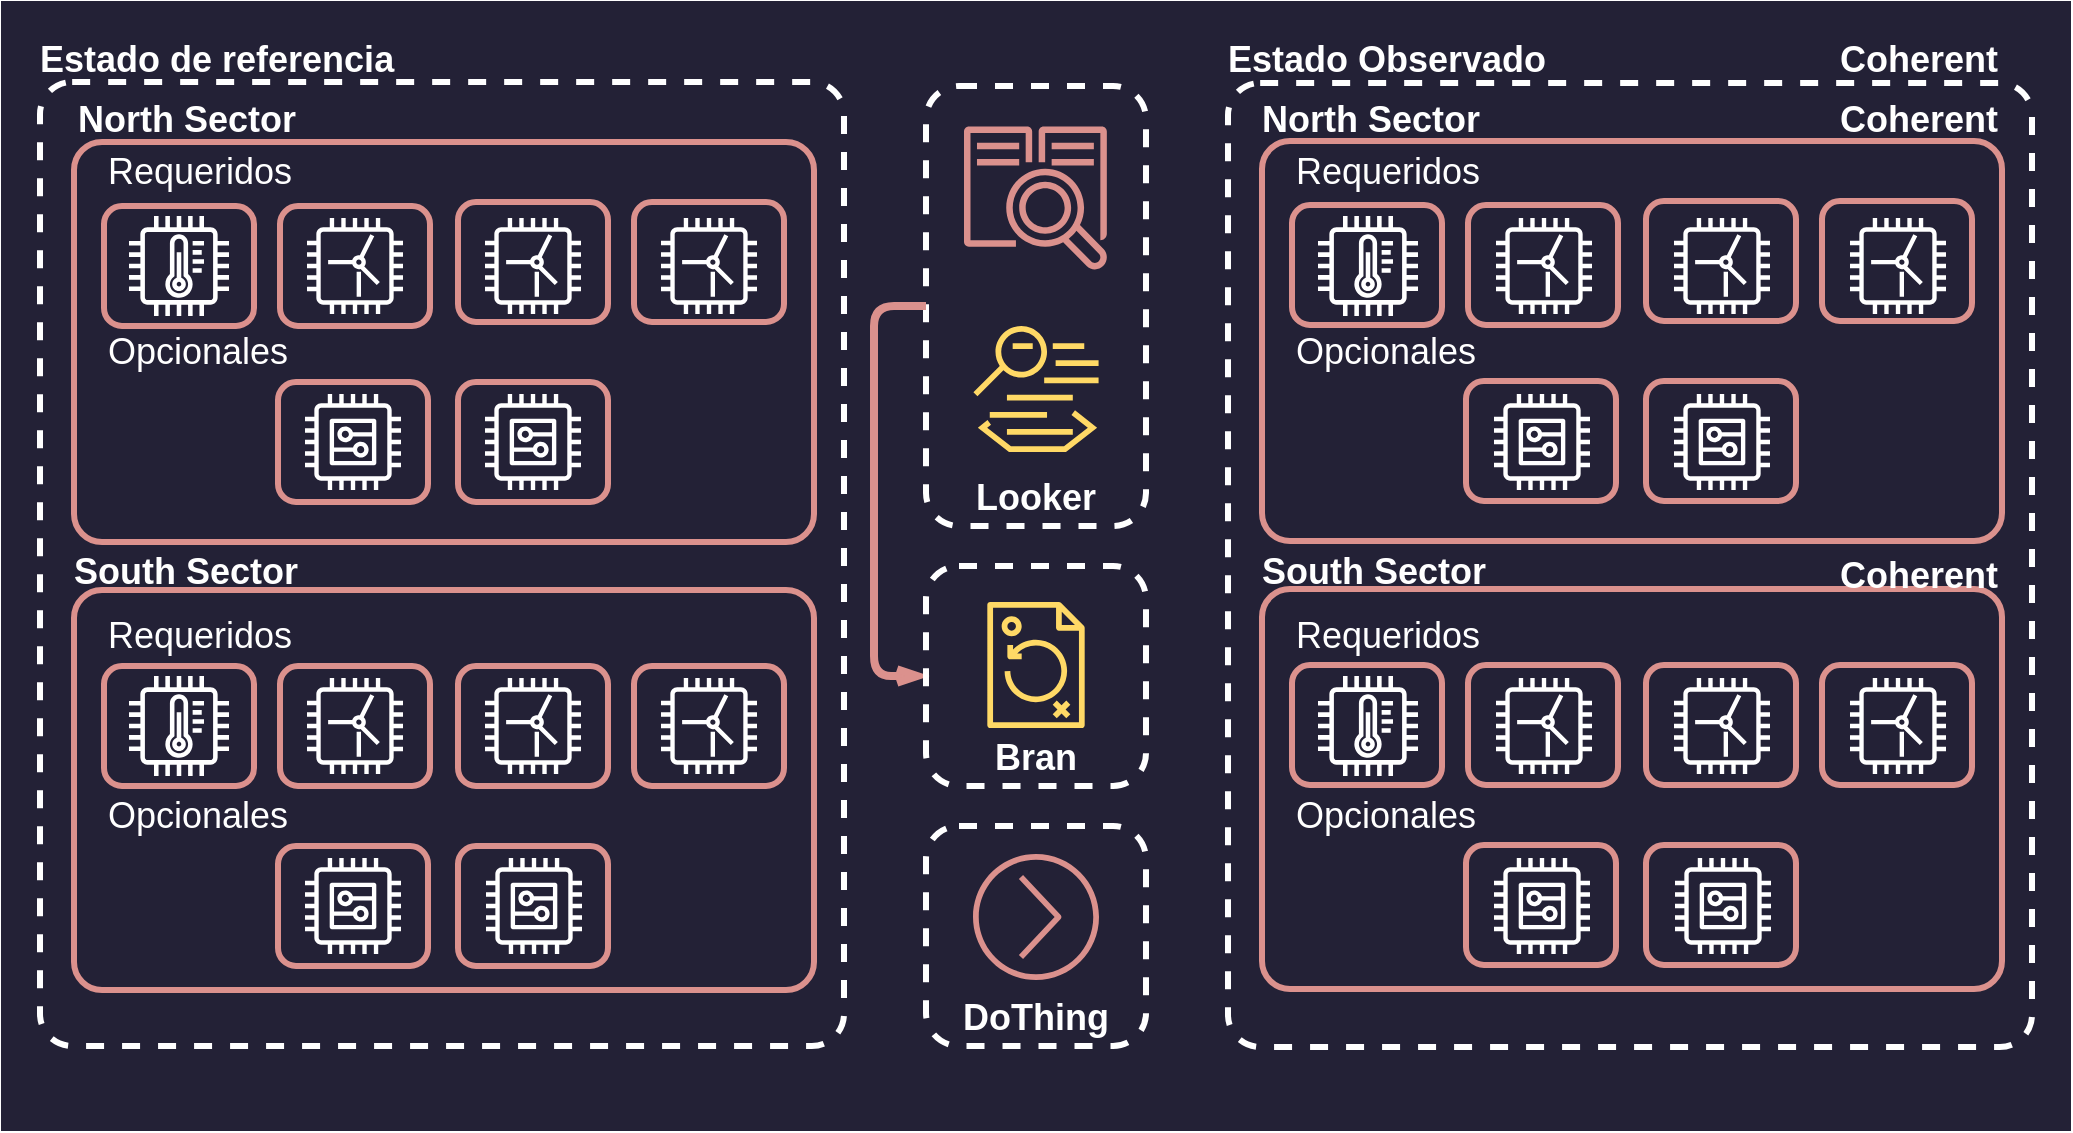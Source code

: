 <mxfile version="22.1.21" type="device">
  <diagram name="Page-1" id="UgkzKDdlbD2YLOSZ790F">
    <mxGraphModel dx="534" dy="907" grid="0" gridSize="10" guides="1" tooltips="1" connect="1" arrows="1" fold="1" page="1" pageScale="1" pageWidth="850" pageHeight="1100" math="0" shadow="0">
      <root>
        <mxCell id="0" />
        <mxCell id="1" parent="0" />
        <mxCell id="WaaS-qGKVErQEOPKYESH-2" value="" style="group;fillColor=#232136;strokeColor=#232136;strokeWidth=25;container=0;movable=0;resizable=0;rotatable=0;deletable=0;editable=0;locked=1;connectable=0;" parent="1" vertex="1" connectable="0">
          <mxGeometry x="950" y="440" width="1010" height="540" as="geometry" />
        </mxCell>
        <mxCell id="3aSCwRJMT3F2lno_R7aL-35" value="Looker" style="rounded=1;whiteSpace=wrap;html=1;dashed=1;labelBackgroundColor=none;strokeColor=#FFFFFF;strokeWidth=3;align=center;verticalAlign=bottom;fontFamily=Helvetica;fontSize=18;fontColor=#FFFFFF;fillColor=none;fontStyle=1" parent="1" vertex="1">
          <mxGeometry x="1400" y="470" width="110" height="220" as="geometry" />
        </mxCell>
        <mxCell id="9AoiroFoVsxQzHGqrJnJ-85" value="" style="sketch=0;outlineConnect=0;fontColor=#FFFFFF;gradientColor=none;fillColor=#DB918D;strokeColor=none;dashed=0;verticalLabelPosition=bottom;verticalAlign=top;align=center;html=1;fontSize=18;fontStyle=0;aspect=fixed;shape=mxgraph.aws4.application_discovery_service_aws_agentless_collector;rotation=0;container=0;flipV=0;" parent="1" vertex="1">
          <mxGeometry x="1419" y="490" width="72" height="72" as="geometry" />
        </mxCell>
        <mxCell id="YxtItjk1Xo-O02cS2BDz-27" style="edgeStyle=orthogonalEdgeStyle;shape=connector;curved=0;rounded=1;orthogonalLoop=1;jettySize=auto;html=1;entryX=0;entryY=0.5;entryDx=0;entryDy=0;labelBackgroundColor=default;strokeColor=#DB918D;strokeWidth=4;align=center;verticalAlign=middle;fontFamily=Helvetica;fontSize=11;fontColor=default;endArrow=openThin;endFill=0;exitX=0;exitY=0.5;exitDx=0;exitDy=0;" parent="1" source="3aSCwRJMT3F2lno_R7aL-35" target="3aSCwRJMT3F2lno_R7aL-36" edge="1">
          <mxGeometry relative="1" as="geometry">
            <Array as="points">
              <mxPoint x="1374" y="580" />
              <mxPoint x="1374" y="765" />
            </Array>
          </mxGeometry>
        </mxCell>
        <mxCell id="3aSCwRJMT3F2lno_R7aL-10" value="" style="sketch=0;outlineConnect=0;fontColor=#232F3E;gradientColor=none;fillColor=#FFD966;strokeColor=none;dashed=0;verticalLabelPosition=bottom;verticalAlign=top;align=center;html=1;fontSize=18;fontStyle=0;aspect=fixed;shape=mxgraph.aws4.mainframe_modernization_analyzer;rotation=0;container=0;flipV=0;" parent="1" vertex="1">
          <mxGeometry x="1423.5" y="590" width="63" height="63" as="geometry" />
        </mxCell>
        <mxCell id="3aSCwRJMT3F2lno_R7aL-37" value="DoThing" style="rounded=1;whiteSpace=wrap;html=1;dashed=1;labelBackgroundColor=none;strokeColor=#FFFFFF;strokeWidth=3;align=center;verticalAlign=bottom;fontFamily=Helvetica;fontSize=18;fontColor=#FFFFFF;fillColor=none;fontStyle=1" parent="1" vertex="1">
          <mxGeometry x="1400" y="840" width="110" height="110" as="geometry" />
        </mxCell>
        <mxCell id="9AoiroFoVsxQzHGqrJnJ-2" value="" style="rounded=1;whiteSpace=wrap;html=1;labelBackgroundColor=none;strokeColor=#FFFFFF;strokeWidth=3;align=left;verticalAlign=top;fontFamily=Helvetica;fontSize=18;fontColor=#FFFFFF;fillColor=none;arcSize=4;dashed=1;container=0;" parent="1" vertex="1">
          <mxGeometry x="1551" y="468.5" width="402" height="482" as="geometry" />
        </mxCell>
        <mxCell id="9AoiroFoVsxQzHGqrJnJ-78" value="&lt;div style=&quot;text-align: center; font-size: 18px;&quot;&gt;&lt;span style=&quot;background-color: initial; font-size: 18px;&quot;&gt;&lt;b style=&quot;font-size: 18px;&quot;&gt;Estado Observado&lt;/b&gt;&lt;/span&gt;&lt;/div&gt;&lt;div style=&quot;text-align: center; font-size: 18px;&quot;&gt;&lt;span style=&quot;background-color: initial; font-size: 18px;&quot;&gt;&lt;b style=&quot;font-size: 18px;&quot;&gt;&lt;br style=&quot;font-size: 18px;&quot;&gt;&lt;/b&gt;&lt;/span&gt;&lt;/div&gt;" style="text;whiteSpace=wrap;html=1;fontSize=18;fontFamily=Helvetica;fontColor=#FFFFFF;container=0;" parent="1" vertex="1">
          <mxGeometry x="1549" y="439.5" width="404" height="40" as="geometry" />
        </mxCell>
        <mxCell id="9AoiroFoVsxQzHGqrJnJ-125" value="Opcionales" style="text;html=1;strokeColor=none;fillColor=none;align=left;verticalAlign=middle;whiteSpace=wrap;rounded=0;fontSize=18;fontFamily=Helvetica;fontColor=#FFFFFF;container=0;" parent="1" vertex="1">
          <mxGeometry x="1583" y="819.5" width="75" height="30" as="geometry" />
        </mxCell>
        <mxCell id="9AoiroFoVsxQzHGqrJnJ-126" value="Requeridos" style="text;html=1;strokeColor=none;fillColor=none;align=left;verticalAlign=middle;whiteSpace=wrap;rounded=0;fontSize=18;fontFamily=Helvetica;fontColor=#FFFFFF;container=0;" parent="1" vertex="1">
          <mxGeometry x="1583" y="729.5" width="75" height="30" as="geometry" />
        </mxCell>
        <mxCell id="9AoiroFoVsxQzHGqrJnJ-127" value="" style="rounded=1;whiteSpace=wrap;html=1;labelBackgroundColor=none;strokeColor=#DB918D;strokeWidth=3;align=left;verticalAlign=top;fontFamily=Helvetica;fontSize=18;fontColor=#FFFFFF;fillColor=none;arcSize=7;container=0;" parent="1" vertex="1">
          <mxGeometry x="1568" y="721.5" width="370" height="200" as="geometry" />
        </mxCell>
        <mxCell id="9AoiroFoVsxQzHGqrJnJ-128" value="&lt;b style=&quot;border-color: var(--border-color); color: rgb(255, 255, 255); font-family: Helvetica; font-size: 18px; font-style: normal; font-variant-ligatures: normal; font-variant-caps: normal; letter-spacing: normal; orphans: 2; text-align: center; text-indent: 0px; text-transform: none; widows: 2; word-spacing: 0px; -webkit-text-stroke-width: 0px; text-decoration-thickness: initial; text-decoration-style: initial; text-decoration-color: initial;&quot;&gt;South Sector&lt;/b&gt;" style="text;whiteSpace=wrap;html=1;fontSize=18;fontFamily=Helvetica;fontColor=#FFFFFF;container=0;" parent="1" vertex="1">
          <mxGeometry x="1566" y="695.5" width="356" height="40" as="geometry" />
        </mxCell>
        <mxCell id="9AoiroFoVsxQzHGqrJnJ-129" value="" style="rounded=1;whiteSpace=wrap;html=1;labelBackgroundColor=none;strokeColor=#DB918D;strokeWidth=3;align=left;verticalAlign=top;fontFamily=Helvetica;fontSize=18;fontColor=#FFFFFF;fillColor=none;arcSize=7;container=0;" parent="1" vertex="1">
          <mxGeometry x="1568" y="497.5" width="370" height="200" as="geometry" />
        </mxCell>
        <mxCell id="9AoiroFoVsxQzHGqrJnJ-130" value="Opcionales" style="text;html=1;strokeColor=none;fillColor=none;align=left;verticalAlign=middle;whiteSpace=wrap;rounded=0;fontSize=18;fontFamily=Helvetica;fontColor=#FFFFFF;container=0;" parent="1" vertex="1">
          <mxGeometry x="1583" y="587.5" width="75" height="30" as="geometry" />
        </mxCell>
        <mxCell id="9AoiroFoVsxQzHGqrJnJ-131" value="Requeridos" style="text;html=1;strokeColor=none;fillColor=none;align=left;verticalAlign=middle;whiteSpace=wrap;rounded=0;fontSize=18;fontFamily=Helvetica;fontColor=#FFFFFF;container=0;" parent="1" vertex="1">
          <mxGeometry x="1583" y="497.5" width="75" height="30" as="geometry" />
        </mxCell>
        <mxCell id="9AoiroFoVsxQzHGqrJnJ-132" value="&lt;b style=&quot;border-color: var(--border-color); color: rgb(255, 255, 255); font-family: Helvetica; font-size: 18px; font-style: normal; font-variant-ligatures: normal; font-variant-caps: normal; letter-spacing: normal; orphans: 2; text-align: center; text-indent: 0px; text-transform: none; widows: 2; word-spacing: 0px; -webkit-text-stroke-width: 0px; text-decoration-thickness: initial; text-decoration-style: initial; text-decoration-color: initial;&quot;&gt;North Sector&lt;/b&gt;" style="text;whiteSpace=wrap;html=1;fontSize=18;fontFamily=Helvetica;fontColor=#FFFFFF;container=0;" parent="1" vertex="1">
          <mxGeometry x="1565.5" y="470" width="290.5" height="40" as="geometry" />
        </mxCell>
        <mxCell id="ZdKja-d9RXKtlkr0xZca-1" value="" style="rounded=1;whiteSpace=wrap;html=1;labelBackgroundColor=none;strokeColor=#DB918D;strokeWidth=3;align=left;verticalAlign=top;fontFamily=Helvetica;fontSize=18;fontColor=#FFFFFF;fillColor=none;container=0;" parent="1" vertex="1">
          <mxGeometry x="1583" y="529.5" width="75" height="60" as="geometry" />
        </mxCell>
        <mxCell id="ZdKja-d9RXKtlkr0xZca-2" value="" style="rounded=1;whiteSpace=wrap;html=1;labelBackgroundColor=none;strokeColor=#DB918D;strokeWidth=3;align=left;verticalAlign=top;fontFamily=Helvetica;fontSize=18;fontColor=#FFFFFF;fillColor=none;container=0;" parent="1" vertex="1">
          <mxGeometry x="1671" y="529.5" width="75" height="60" as="geometry" />
        </mxCell>
        <mxCell id="ZdKja-d9RXKtlkr0xZca-3" value="" style="rounded=1;whiteSpace=wrap;html=1;labelBackgroundColor=none;strokeColor=#DB918D;strokeWidth=3;align=left;verticalAlign=top;fontFamily=Helvetica;fontSize=18;fontColor=#FFFFFF;fillColor=none;container=0;" parent="1" vertex="1">
          <mxGeometry x="1760" y="527.5" width="75" height="60" as="geometry" />
        </mxCell>
        <mxCell id="ZdKja-d9RXKtlkr0xZca-4" value="" style="rounded=1;whiteSpace=wrap;html=1;labelBackgroundColor=none;strokeColor=#DB918D;strokeWidth=3;align=left;verticalAlign=top;fontFamily=Helvetica;fontSize=18;fontColor=#FFFFFF;fillColor=none;container=0;" parent="1" vertex="1">
          <mxGeometry x="1848" y="527.5" width="75" height="60" as="geometry" />
        </mxCell>
        <mxCell id="ZdKja-d9RXKtlkr0xZca-5" value="" style="rounded=1;whiteSpace=wrap;html=1;labelBackgroundColor=none;strokeColor=#DB918D;strokeWidth=3;align=left;verticalAlign=top;fontFamily=Helvetica;fontSize=18;fontColor=#FFFFFF;fillColor=none;container=0;" parent="1" vertex="1">
          <mxGeometry x="1760" y="617.5" width="75" height="60" as="geometry" />
        </mxCell>
        <mxCell id="ZdKja-d9RXKtlkr0xZca-6" value="" style="rounded=1;whiteSpace=wrap;html=1;labelBackgroundColor=none;strokeColor=#DB918D;strokeWidth=3;align=left;verticalAlign=top;fontFamily=Helvetica;fontSize=18;fontColor=#FFFFFF;fillColor=none;container=0;" parent="1" vertex="1">
          <mxGeometry x="1670" y="617.5" width="75" height="60" as="geometry" />
        </mxCell>
        <mxCell id="ZdKja-d9RXKtlkr0xZca-7" value="" style="rounded=1;whiteSpace=wrap;html=1;labelBackgroundColor=none;strokeColor=#DB918D;strokeWidth=3;align=left;verticalAlign=top;fontFamily=Helvetica;fontSize=18;fontColor=#FFFFFF;fillColor=none;container=0;" parent="1" vertex="1">
          <mxGeometry x="1583" y="759.5" width="75" height="60" as="geometry" />
        </mxCell>
        <mxCell id="ZdKja-d9RXKtlkr0xZca-8" value="" style="rounded=1;whiteSpace=wrap;html=1;labelBackgroundColor=none;strokeColor=#DB918D;strokeWidth=3;align=left;verticalAlign=top;fontFamily=Helvetica;fontSize=18;fontColor=#FFFFFF;fillColor=none;container=0;" parent="1" vertex="1">
          <mxGeometry x="1671" y="759.5" width="75" height="60" as="geometry" />
        </mxCell>
        <mxCell id="ZdKja-d9RXKtlkr0xZca-9" value="" style="rounded=1;whiteSpace=wrap;html=1;labelBackgroundColor=none;strokeColor=#DB918D;strokeWidth=3;align=left;verticalAlign=top;fontFamily=Helvetica;fontSize=18;fontColor=#FFFFFF;fillColor=none;container=0;" parent="1" vertex="1">
          <mxGeometry x="1760" y="759.5" width="75" height="60" as="geometry" />
        </mxCell>
        <mxCell id="ZdKja-d9RXKtlkr0xZca-10" value="" style="rounded=1;whiteSpace=wrap;html=1;labelBackgroundColor=none;strokeColor=#DB918D;strokeWidth=3;align=left;verticalAlign=top;fontFamily=Helvetica;fontSize=18;fontColor=#FFFFFF;fillColor=none;container=0;" parent="1" vertex="1">
          <mxGeometry x="1848" y="759.5" width="75" height="60" as="geometry" />
        </mxCell>
        <mxCell id="ZdKja-d9RXKtlkr0xZca-11" value="" style="rounded=1;whiteSpace=wrap;html=1;labelBackgroundColor=none;strokeColor=#DB918D;strokeWidth=3;align=left;verticalAlign=top;fontFamily=Helvetica;fontSize=18;fontColor=#FFFFFF;fillColor=none;container=0;" parent="1" vertex="1">
          <mxGeometry x="1760" y="849.5" width="75" height="60" as="geometry" />
        </mxCell>
        <mxCell id="ZdKja-d9RXKtlkr0xZca-12" value="" style="rounded=1;whiteSpace=wrap;html=1;labelBackgroundColor=none;strokeColor=#DB918D;strokeWidth=3;align=left;verticalAlign=top;fontFamily=Helvetica;fontSize=18;fontColor=#FFFFFF;fillColor=none;container=0;" parent="1" vertex="1">
          <mxGeometry x="1670" y="849.5" width="75" height="60" as="geometry" />
        </mxCell>
        <mxCell id="ZdKja-d9RXKtlkr0xZca-27" value="&lt;b style=&quot;border-color: var(--border-color); color: rgb(255, 255, 255); font-family: Helvetica; font-size: 18px; font-style: normal; font-variant-ligatures: normal; font-variant-caps: normal; letter-spacing: normal; orphans: 2; text-indent: 0px; text-transform: none; widows: 2; word-spacing: 0px; -webkit-text-stroke-width: 0px; text-decoration-thickness: initial; text-decoration-style: initial; text-decoration-color: initial;&quot;&gt;Coherent&lt;/b&gt;" style="text;whiteSpace=wrap;html=1;fontSize=18;fontFamily=Helvetica;fontColor=#FFFFFF;container=0;align=right;" parent="1" vertex="1">
          <mxGeometry x="1770" y="470" width="168" height="40" as="geometry" />
        </mxCell>
        <mxCell id="ZdKja-d9RXKtlkr0xZca-28" value="&lt;b&gt;Coherent&lt;/b&gt;" style="text;whiteSpace=wrap;html=1;fontSize=18;fontFamily=Helvetica;fontColor=#FFFFFF;container=0;align=right;" parent="1" vertex="1">
          <mxGeometry x="1828" y="697.5" width="110" height="40" as="geometry" />
        </mxCell>
        <mxCell id="ZdKja-d9RXKtlkr0xZca-29" value="&lt;b style=&quot;border-color: var(--border-color); color: rgb(255, 255, 255); font-family: Helvetica; font-size: 18px; font-style: normal; font-variant-ligatures: normal; font-variant-caps: normal; letter-spacing: normal; orphans: 2; text-indent: 0px; text-transform: none; widows: 2; word-spacing: 0px; -webkit-text-stroke-width: 0px; text-decoration-thickness: initial; text-decoration-style: initial; text-decoration-color: initial;&quot;&gt;Coherent&lt;/b&gt;" style="text;whiteSpace=wrap;html=1;fontSize=18;fontFamily=Helvetica;fontColor=#FFFFFF;container=0;align=right;" parent="1" vertex="1">
          <mxGeometry x="1828" y="440" width="110" height="40" as="geometry" />
        </mxCell>
        <mxCell id="WaaS-qGKVErQEOPKYESH-108" value="" style="rounded=1;whiteSpace=wrap;html=1;labelBackgroundColor=none;strokeColor=#FFFFFF;strokeWidth=3;align=left;verticalAlign=top;fontFamily=Helvetica;fontSize=18;fontColor=#FFFFFF;fillColor=none;arcSize=4;dashed=1;container=0;" parent="1" vertex="1">
          <mxGeometry x="957" y="468" width="402" height="482" as="geometry" />
        </mxCell>
        <mxCell id="WaaS-qGKVErQEOPKYESH-149" value="&lt;div style=&quot;text-align: center; font-size: 18px;&quot;&gt;&lt;span style=&quot;background-color: initial; font-size: 18px;&quot;&gt;&lt;b style=&quot;font-size: 18px;&quot;&gt;Estado de referencia&lt;/b&gt;&lt;/span&gt;&lt;/div&gt;" style="text;whiteSpace=wrap;html=1;fontSize=18;fontFamily=Helvetica;fontColor=#FFFFFF;container=0;" parent="1" vertex="1">
          <mxGeometry x="955" y="440" width="403" height="40" as="geometry" />
        </mxCell>
        <mxCell id="WaaS-qGKVErQEOPKYESH-105" value="&lt;b style=&quot;border-color: var(--border-color); color: rgb(255, 255, 255); font-family: Helvetica; font-size: 18px; font-style: normal; font-variant-ligatures: normal; font-variant-caps: normal; letter-spacing: normal; orphans: 2; text-align: center; text-indent: 0px; text-transform: none; widows: 2; word-spacing: 0px; -webkit-text-stroke-width: 0px; text-decoration-thickness: initial; text-decoration-style: initial; text-decoration-color: initial;&quot;&gt;North Sector&lt;/b&gt;" style="text;whiteSpace=wrap;html=1;fontSize=18;fontFamily=Helvetica;fontColor=#FFFFFF;container=0;" parent="1" vertex="1">
          <mxGeometry x="974" y="470" width="371" height="40" as="geometry" />
        </mxCell>
        <mxCell id="WaaS-qGKVErQEOPKYESH-106" value="&lt;b style=&quot;border-color: var(--border-color); color: rgb(255, 255, 255); font-family: Helvetica; font-size: 18px; font-style: normal; font-variant-ligatures: normal; font-variant-caps: normal; letter-spacing: normal; orphans: 2; text-align: center; text-indent: 0px; text-transform: none; widows: 2; word-spacing: 0px; -webkit-text-stroke-width: 0px; text-decoration-thickness: initial; text-decoration-style: initial; text-decoration-color: initial;&quot;&gt;South Sector&lt;/b&gt;" style="text;whiteSpace=wrap;html=1;fontSize=18;fontFamily=Helvetica;fontColor=#FFFFFF;container=0;" parent="1" vertex="1">
          <mxGeometry x="972" y="696" width="364" height="40" as="geometry" />
        </mxCell>
        <mxCell id="WaaS-qGKVErQEOPKYESH-18" value="" style="rounded=1;whiteSpace=wrap;html=1;labelBackgroundColor=none;strokeColor=#DB918D;strokeWidth=3;align=left;verticalAlign=top;fontFamily=Helvetica;fontSize=18;fontColor=#FFFFFF;fillColor=none;arcSize=7;container=0;" parent="1" vertex="1">
          <mxGeometry x="974" y="498" width="370" height="200" as="geometry" />
        </mxCell>
        <mxCell id="WaaS-qGKVErQEOPKYESH-21" value="" style="rounded=1;whiteSpace=wrap;html=1;labelBackgroundColor=none;strokeColor=#DB918D;strokeWidth=3;align=left;verticalAlign=top;fontFamily=Helvetica;fontSize=18;fontColor=#FFFFFF;fillColor=none;container=0;" parent="1" vertex="1">
          <mxGeometry x="1166" y="618" width="75" height="60" as="geometry" />
        </mxCell>
        <mxCell id="WaaS-qGKVErQEOPKYESH-22" value="" style="rounded=1;whiteSpace=wrap;html=1;labelBackgroundColor=none;strokeColor=#DB918D;strokeWidth=3;align=left;verticalAlign=top;fontFamily=Helvetica;fontSize=18;fontColor=#FFFFFF;fillColor=none;container=0;" parent="1" vertex="1">
          <mxGeometry x="1076" y="618" width="75" height="60" as="geometry" />
        </mxCell>
        <mxCell id="WaaS-qGKVErQEOPKYESH-27" value="" style="rounded=1;whiteSpace=wrap;html=1;labelBackgroundColor=none;strokeColor=#DB918D;strokeWidth=3;align=left;verticalAlign=top;fontFamily=Helvetica;fontSize=18;fontColor=#FFFFFF;fillColor=none;container=0;" parent="1" vertex="1">
          <mxGeometry x="1077" y="530" width="75" height="60" as="geometry" />
        </mxCell>
        <mxCell id="WaaS-qGKVErQEOPKYESH-28" value="" style="rounded=1;whiteSpace=wrap;html=1;labelBackgroundColor=none;strokeColor=#DB918D;strokeWidth=3;align=left;verticalAlign=top;fontFamily=Helvetica;fontSize=18;fontColor=#FFFFFF;fillColor=none;container=0;" parent="1" vertex="1">
          <mxGeometry x="989" y="530" width="75" height="60" as="geometry" />
        </mxCell>
        <mxCell id="WaaS-qGKVErQEOPKYESH-29" value="" style="rounded=1;whiteSpace=wrap;html=1;labelBackgroundColor=none;strokeColor=#DB918D;strokeWidth=3;align=left;verticalAlign=top;fontFamily=Helvetica;fontSize=18;fontColor=#FFFFFF;fillColor=none;container=0;" parent="1" vertex="1">
          <mxGeometry x="1166" y="528" width="75" height="60" as="geometry" />
        </mxCell>
        <mxCell id="WaaS-qGKVErQEOPKYESH-30" value="" style="rounded=1;whiteSpace=wrap;html=1;labelBackgroundColor=none;strokeColor=#DB918D;strokeWidth=3;align=left;verticalAlign=top;fontFamily=Helvetica;fontSize=18;fontColor=#FFFFFF;fillColor=none;container=0;" parent="1" vertex="1">
          <mxGeometry x="1254" y="528" width="75" height="60" as="geometry" />
        </mxCell>
        <mxCell id="WaaS-qGKVErQEOPKYESH-31" value="Requeridos" style="text;html=1;strokeColor=none;fillColor=none;align=left;verticalAlign=middle;whiteSpace=wrap;rounded=0;fontSize=18;fontFamily=Helvetica;fontColor=#FFFFFF;container=0;" parent="1" vertex="1">
          <mxGeometry x="989" y="498" width="75" height="30" as="geometry" />
        </mxCell>
        <mxCell id="WaaS-qGKVErQEOPKYESH-32" value="Opcionales" style="text;html=1;strokeColor=none;fillColor=none;align=left;verticalAlign=middle;whiteSpace=wrap;rounded=0;fontSize=18;fontFamily=Helvetica;fontColor=#FFFFFF;container=0;" parent="1" vertex="1">
          <mxGeometry x="989" y="588" width="75" height="30" as="geometry" />
        </mxCell>
        <mxCell id="WaaS-qGKVErQEOPKYESH-81" value="" style="sketch=0;outlineConnect=0;dashed=0;verticalLabelPosition=bottom;verticalAlign=top;align=center;html=1;fontSize=18;fontStyle=0;aspect=fixed;pointerEvents=1;shape=mxgraph.aws4.iot_thing_temperature_sensor;rounded=1;labelBackgroundColor=none;strokeWidth=3;fontFamily=Helvetica;container=0;" parent="1" vertex="1">
          <mxGeometry x="1001.5" y="535" width="50" height="50" as="geometry" />
        </mxCell>
        <mxCell id="WaaS-qGKVErQEOPKYESH-86" value="" style="sketch=0;outlineConnect=0;fontColor=#232F3E;gradientColor=none;strokeColor=#FFFFFF;fillColor=none;dashed=0;verticalLabelPosition=bottom;verticalAlign=top;align=center;html=1;fontSize=18;fontStyle=0;aspect=fixed;shape=mxgraph.aws4.resourceIcon;resIcon=mxgraph.aws4.windfarm;rounded=1;labelBackgroundColor=none;strokeWidth=3;fontFamily=Helvetica;container=0;" parent="1" vertex="1">
          <mxGeometry x="1084.5" y="530" width="60" height="60" as="geometry" />
        </mxCell>
        <mxCell id="WaaS-qGKVErQEOPKYESH-87" value="" style="sketch=0;outlineConnect=0;fontColor=#232F3E;gradientColor=none;strokeColor=#FFFFFF;fillColor=none;dashed=0;verticalLabelPosition=bottom;verticalAlign=top;align=center;html=1;fontSize=18;fontStyle=0;aspect=fixed;shape=mxgraph.aws4.resourceIcon;resIcon=mxgraph.aws4.windfarm;rounded=1;labelBackgroundColor=none;strokeWidth=3;fontFamily=Helvetica;container=0;" parent="1" vertex="1">
          <mxGeometry x="1173.5" y="530" width="60" height="60" as="geometry" />
        </mxCell>
        <mxCell id="WaaS-qGKVErQEOPKYESH-88" value="" style="sketch=0;outlineConnect=0;fontColor=#232F3E;gradientColor=none;strokeColor=#FFFFFF;fillColor=none;dashed=0;verticalLabelPosition=bottom;verticalAlign=top;align=center;html=1;fontSize=18;fontStyle=0;aspect=fixed;shape=mxgraph.aws4.resourceIcon;resIcon=mxgraph.aws4.windfarm;rounded=1;labelBackgroundColor=none;strokeWidth=3;fontFamily=Helvetica;container=0;" parent="1" vertex="1">
          <mxGeometry x="1261.5" y="530" width="60" height="60" as="geometry" />
        </mxCell>
        <mxCell id="WaaS-qGKVErQEOPKYESH-95" value="" style="sketch=0;outlineConnect=0;fontColor=#232F3E;gradientColor=none;strokeColor=#FFFFFF;fillColor=none;dashed=0;verticalLabelPosition=bottom;verticalAlign=top;align=center;html=1;fontSize=18;fontStyle=0;aspect=fixed;shape=mxgraph.aws4.resourceIcon;resIcon=mxgraph.aws4.generic;rounded=1;labelBackgroundColor=none;strokeWidth=3;fontFamily=Helvetica;container=0;" parent="1" vertex="1">
          <mxGeometry x="1083.5" y="618" width="60" height="60" as="geometry" />
        </mxCell>
        <mxCell id="WaaS-qGKVErQEOPKYESH-96" value="" style="sketch=0;outlineConnect=0;fontColor=#232F3E;gradientColor=none;strokeColor=#FFFFFF;fillColor=none;dashed=0;verticalLabelPosition=bottom;verticalAlign=top;align=center;html=1;fontSize=18;fontStyle=0;aspect=fixed;shape=mxgraph.aws4.resourceIcon;resIcon=mxgraph.aws4.generic;rounded=1;labelBackgroundColor=none;strokeWidth=3;fontFamily=Helvetica;container=0;" parent="1" vertex="1">
          <mxGeometry x="1173.5" y="618" width="60" height="60" as="geometry" />
        </mxCell>
        <mxCell id="WaaS-qGKVErQEOPKYESH-69" value="" style="rounded=1;whiteSpace=wrap;html=1;labelBackgroundColor=none;strokeColor=#DB918D;strokeWidth=3;align=left;verticalAlign=top;fontFamily=Helvetica;fontSize=18;fontColor=#FFFFFF;fillColor=none;arcSize=7;container=0;" parent="1" vertex="1">
          <mxGeometry x="974" y="722" width="370" height="200" as="geometry" />
        </mxCell>
        <mxCell id="WaaS-qGKVErQEOPKYESH-71" value="" style="rounded=1;whiteSpace=wrap;html=1;labelBackgroundColor=none;strokeColor=#DB918D;strokeWidth=3;align=left;verticalAlign=top;fontFamily=Helvetica;fontSize=18;fontColor=#FFFFFF;fillColor=none;container=0;" parent="1" vertex="1">
          <mxGeometry x="1166" y="850" width="75" height="60" as="geometry" />
        </mxCell>
        <mxCell id="WaaS-qGKVErQEOPKYESH-72" value="" style="rounded=1;whiteSpace=wrap;html=1;labelBackgroundColor=none;strokeColor=#DB918D;strokeWidth=3;align=left;verticalAlign=top;fontFamily=Helvetica;fontSize=18;fontColor=#FFFFFF;fillColor=none;container=0;" parent="1" vertex="1">
          <mxGeometry x="1076" y="850" width="75" height="60" as="geometry" />
        </mxCell>
        <mxCell id="WaaS-qGKVErQEOPKYESH-74" value="" style="rounded=1;whiteSpace=wrap;html=1;labelBackgroundColor=none;strokeColor=#DB918D;strokeWidth=3;align=left;verticalAlign=top;fontFamily=Helvetica;fontSize=18;fontColor=#FFFFFF;fillColor=none;container=0;" parent="1" vertex="1">
          <mxGeometry x="989" y="760" width="75" height="60" as="geometry" />
        </mxCell>
        <mxCell id="WaaS-qGKVErQEOPKYESH-75" value="" style="rounded=1;whiteSpace=wrap;html=1;labelBackgroundColor=none;strokeColor=#DB918D;strokeWidth=3;align=left;verticalAlign=top;fontFamily=Helvetica;fontSize=18;fontColor=#FFFFFF;fillColor=none;container=0;" parent="1" vertex="1">
          <mxGeometry x="1077" y="760" width="75" height="60" as="geometry" />
        </mxCell>
        <mxCell id="WaaS-qGKVErQEOPKYESH-76" value="" style="rounded=1;whiteSpace=wrap;html=1;labelBackgroundColor=none;strokeColor=#DB918D;strokeWidth=3;align=left;verticalAlign=top;fontFamily=Helvetica;fontSize=18;fontColor=#FFFFFF;fillColor=none;container=0;" parent="1" vertex="1">
          <mxGeometry x="1166" y="760" width="75" height="60" as="geometry" />
        </mxCell>
        <mxCell id="WaaS-qGKVErQEOPKYESH-77" value="" style="rounded=1;whiteSpace=wrap;html=1;labelBackgroundColor=none;strokeColor=#DB918D;strokeWidth=3;align=left;verticalAlign=top;fontFamily=Helvetica;fontSize=18;fontColor=#FFFFFF;fillColor=none;container=0;" parent="1" vertex="1">
          <mxGeometry x="1254" y="760" width="75" height="60" as="geometry" />
        </mxCell>
        <mxCell id="WaaS-qGKVErQEOPKYESH-78" value="Requeridos" style="text;html=1;strokeColor=none;fillColor=none;align=left;verticalAlign=middle;whiteSpace=wrap;rounded=0;fontSize=18;fontFamily=Helvetica;fontColor=#FFFFFF;container=0;" parent="1" vertex="1">
          <mxGeometry x="989" y="730" width="75" height="30" as="geometry" />
        </mxCell>
        <mxCell id="WaaS-qGKVErQEOPKYESH-79" value="Opcionales" style="text;html=1;strokeColor=none;fillColor=none;align=left;verticalAlign=middle;whiteSpace=wrap;rounded=0;fontSize=18;fontFamily=Helvetica;fontColor=#FFFFFF;container=0;" parent="1" vertex="1">
          <mxGeometry x="989" y="820" width="75" height="30" as="geometry" />
        </mxCell>
        <mxCell id="WaaS-qGKVErQEOPKYESH-84" value="" style="sketch=0;outlineConnect=0;dashed=0;verticalLabelPosition=bottom;verticalAlign=top;align=center;html=1;fontSize=18;fontStyle=0;aspect=fixed;pointerEvents=1;shape=mxgraph.aws4.iot_thing_temperature_sensor;rounded=1;labelBackgroundColor=none;strokeWidth=3;fontFamily=Helvetica;container=0;" parent="1" vertex="1">
          <mxGeometry x="1001.5" y="765" width="50" height="50" as="geometry" />
        </mxCell>
        <mxCell id="WaaS-qGKVErQEOPKYESH-89" value="" style="sketch=0;outlineConnect=0;fontColor=#232F3E;gradientColor=none;strokeColor=#FFFFFF;fillColor=none;dashed=0;verticalLabelPosition=bottom;verticalAlign=top;align=center;html=1;fontSize=18;fontStyle=0;aspect=fixed;shape=mxgraph.aws4.resourceIcon;resIcon=mxgraph.aws4.windfarm;rounded=1;labelBackgroundColor=none;strokeWidth=3;fontFamily=Helvetica;container=0;" parent="1" vertex="1">
          <mxGeometry x="1084.5" y="760" width="60" height="60" as="geometry" />
        </mxCell>
        <mxCell id="WaaS-qGKVErQEOPKYESH-90" value="" style="sketch=0;outlineConnect=0;fontColor=#232F3E;gradientColor=none;strokeColor=#FFFFFF;fillColor=none;dashed=0;verticalLabelPosition=bottom;verticalAlign=top;align=center;html=1;fontSize=18;fontStyle=0;aspect=fixed;shape=mxgraph.aws4.resourceIcon;resIcon=mxgraph.aws4.windfarm;rounded=1;labelBackgroundColor=none;strokeWidth=3;fontFamily=Helvetica;container=0;" parent="1" vertex="1">
          <mxGeometry x="1173.5" y="760" width="60" height="60" as="geometry" />
        </mxCell>
        <mxCell id="WaaS-qGKVErQEOPKYESH-91" value="" style="sketch=0;outlineConnect=0;fontColor=#232F3E;gradientColor=none;strokeColor=#FFFFFF;fillColor=none;dashed=0;verticalLabelPosition=bottom;verticalAlign=top;align=center;html=1;fontSize=18;fontStyle=0;aspect=fixed;shape=mxgraph.aws4.resourceIcon;resIcon=mxgraph.aws4.windfarm;rounded=1;labelBackgroundColor=none;strokeWidth=3;fontFamily=Helvetica;container=0;" parent="1" vertex="1">
          <mxGeometry x="1261.5" y="760" width="60" height="60" as="geometry" />
        </mxCell>
        <mxCell id="WaaS-qGKVErQEOPKYESH-98" value="" style="sketch=0;outlineConnect=0;fontColor=#232F3E;gradientColor=none;strokeColor=#FFFFFF;fillColor=none;dashed=0;verticalLabelPosition=bottom;verticalAlign=top;align=center;html=1;fontSize=18;fontStyle=0;aspect=fixed;shape=mxgraph.aws4.resourceIcon;resIcon=mxgraph.aws4.generic;rounded=1;labelBackgroundColor=none;strokeWidth=3;fontFamily=Helvetica;container=0;" parent="1" vertex="1">
          <mxGeometry x="1083.5" y="850" width="60" height="60" as="geometry" />
        </mxCell>
        <mxCell id="WaaS-qGKVErQEOPKYESH-100" value="" style="sketch=0;outlineConnect=0;fontColor=#232F3E;gradientColor=none;strokeColor=#FFFFFF;fillColor=none;dashed=0;verticalLabelPosition=bottom;verticalAlign=top;align=center;html=1;fontSize=18;fontStyle=0;aspect=fixed;shape=mxgraph.aws4.resourceIcon;resIcon=mxgraph.aws4.generic;rounded=1;labelBackgroundColor=none;strokeWidth=3;fontFamily=Helvetica;container=0;" parent="1" vertex="1">
          <mxGeometry x="1174" y="850" width="60" height="60" as="geometry" />
        </mxCell>
        <mxCell id="YxtItjk1Xo-O02cS2BDz-13" value="" style="sketch=0;outlineConnect=0;dashed=0;verticalLabelPosition=bottom;verticalAlign=top;align=center;html=1;fontSize=18;fontStyle=0;aspect=fixed;pointerEvents=1;shape=mxgraph.aws4.iot_thing_temperature_sensor;rounded=1;labelBackgroundColor=none;strokeWidth=3;fontFamily=Helvetica;container=0;" parent="1" vertex="1">
          <mxGeometry x="1596" y="535" width="50" height="50" as="geometry" />
        </mxCell>
        <mxCell id="YxtItjk1Xo-O02cS2BDz-14" value="" style="sketch=0;outlineConnect=0;fontColor=#232F3E;gradientColor=none;strokeColor=#FFFFFF;fillColor=none;dashed=0;verticalLabelPosition=bottom;verticalAlign=top;align=center;html=1;fontSize=18;fontStyle=0;aspect=fixed;shape=mxgraph.aws4.resourceIcon;resIcon=mxgraph.aws4.windfarm;rounded=1;labelBackgroundColor=none;strokeWidth=3;fontFamily=Helvetica;container=0;" parent="1" vertex="1">
          <mxGeometry x="1679" y="530" width="60" height="60" as="geometry" />
        </mxCell>
        <mxCell id="YxtItjk1Xo-O02cS2BDz-15" value="" style="sketch=0;outlineConnect=0;fontColor=#232F3E;gradientColor=none;strokeColor=#FFFFFF;fillColor=none;dashed=0;verticalLabelPosition=bottom;verticalAlign=top;align=center;html=1;fontSize=18;fontStyle=0;aspect=fixed;shape=mxgraph.aws4.resourceIcon;resIcon=mxgraph.aws4.windfarm;rounded=1;labelBackgroundColor=none;strokeWidth=3;fontFamily=Helvetica;container=0;" parent="1" vertex="1">
          <mxGeometry x="1768" y="530" width="60" height="60" as="geometry" />
        </mxCell>
        <mxCell id="YxtItjk1Xo-O02cS2BDz-16" value="" style="sketch=0;outlineConnect=0;fontColor=#232F3E;gradientColor=none;strokeColor=#FFFFFF;fillColor=none;dashed=0;verticalLabelPosition=bottom;verticalAlign=top;align=center;html=1;fontSize=18;fontStyle=0;aspect=fixed;shape=mxgraph.aws4.resourceIcon;resIcon=mxgraph.aws4.windfarm;rounded=1;labelBackgroundColor=none;strokeWidth=3;fontFamily=Helvetica;container=0;" parent="1" vertex="1">
          <mxGeometry x="1856" y="530" width="60" height="60" as="geometry" />
        </mxCell>
        <mxCell id="YxtItjk1Xo-O02cS2BDz-17" value="" style="sketch=0;outlineConnect=0;fontColor=#232F3E;gradientColor=none;strokeColor=#FFFFFF;fillColor=none;dashed=0;verticalLabelPosition=bottom;verticalAlign=top;align=center;html=1;fontSize=18;fontStyle=0;aspect=fixed;shape=mxgraph.aws4.resourceIcon;resIcon=mxgraph.aws4.generic;rounded=1;labelBackgroundColor=none;strokeWidth=3;fontFamily=Helvetica;container=0;" parent="1" vertex="1">
          <mxGeometry x="1768" y="618" width="60" height="60" as="geometry" />
        </mxCell>
        <mxCell id="YxtItjk1Xo-O02cS2BDz-18" value="" style="sketch=0;outlineConnect=0;fontColor=#232F3E;gradientColor=none;strokeColor=#FFFFFF;fillColor=none;dashed=0;verticalLabelPosition=bottom;verticalAlign=top;align=center;html=1;fontSize=18;fontStyle=0;aspect=fixed;shape=mxgraph.aws4.resourceIcon;resIcon=mxgraph.aws4.generic;rounded=1;labelBackgroundColor=none;strokeWidth=3;fontFamily=Helvetica;container=0;" parent="1" vertex="1">
          <mxGeometry x="1678" y="618" width="60" height="60" as="geometry" />
        </mxCell>
        <mxCell id="YxtItjk1Xo-O02cS2BDz-19" value="" style="sketch=0;outlineConnect=0;dashed=0;verticalLabelPosition=bottom;verticalAlign=top;align=center;html=1;fontSize=18;fontStyle=0;aspect=fixed;pointerEvents=1;shape=mxgraph.aws4.iot_thing_temperature_sensor;rounded=1;labelBackgroundColor=none;strokeWidth=3;fontFamily=Helvetica;container=0;" parent="1" vertex="1">
          <mxGeometry x="1596" y="765" width="50" height="50" as="geometry" />
        </mxCell>
        <mxCell id="YxtItjk1Xo-O02cS2BDz-20" value="" style="sketch=0;outlineConnect=0;fontColor=#232F3E;gradientColor=none;strokeColor=#FFFFFF;fillColor=none;dashed=0;verticalLabelPosition=bottom;verticalAlign=top;align=center;html=1;fontSize=18;fontStyle=0;aspect=fixed;shape=mxgraph.aws4.resourceIcon;resIcon=mxgraph.aws4.windfarm;rounded=1;labelBackgroundColor=none;strokeWidth=3;fontFamily=Helvetica;container=0;" parent="1" vertex="1">
          <mxGeometry x="1679" y="760" width="60" height="60" as="geometry" />
        </mxCell>
        <mxCell id="YxtItjk1Xo-O02cS2BDz-21" value="" style="sketch=0;outlineConnect=0;fontColor=#232F3E;gradientColor=none;strokeColor=#FFFFFF;fillColor=none;dashed=0;verticalLabelPosition=bottom;verticalAlign=top;align=center;html=1;fontSize=18;fontStyle=0;aspect=fixed;shape=mxgraph.aws4.resourceIcon;resIcon=mxgraph.aws4.generic;rounded=1;labelBackgroundColor=none;strokeWidth=3;fontFamily=Helvetica;container=0;" parent="1" vertex="1">
          <mxGeometry x="1678" y="850" width="60" height="60" as="geometry" />
        </mxCell>
        <mxCell id="YxtItjk1Xo-O02cS2BDz-22" value="" style="sketch=0;outlineConnect=0;fontColor=#232F3E;gradientColor=none;strokeColor=#FFFFFF;fillColor=none;dashed=0;verticalLabelPosition=bottom;verticalAlign=top;align=center;html=1;fontSize=18;fontStyle=0;aspect=fixed;shape=mxgraph.aws4.resourceIcon;resIcon=mxgraph.aws4.generic;rounded=1;labelBackgroundColor=none;strokeWidth=3;fontFamily=Helvetica;container=0;" parent="1" vertex="1">
          <mxGeometry x="1768.5" y="850" width="60" height="60" as="geometry" />
        </mxCell>
        <mxCell id="YxtItjk1Xo-O02cS2BDz-23" value="" style="sketch=0;outlineConnect=0;fontColor=#232F3E;gradientColor=none;strokeColor=#FFFFFF;fillColor=none;dashed=0;verticalLabelPosition=bottom;verticalAlign=top;align=center;html=1;fontSize=18;fontStyle=0;aspect=fixed;shape=mxgraph.aws4.resourceIcon;resIcon=mxgraph.aws4.windfarm;rounded=1;labelBackgroundColor=none;strokeWidth=3;fontFamily=Helvetica;container=0;" parent="1" vertex="1">
          <mxGeometry x="1768" y="760" width="60" height="60" as="geometry" />
        </mxCell>
        <mxCell id="YxtItjk1Xo-O02cS2BDz-24" value="" style="sketch=0;outlineConnect=0;fontColor=#232F3E;gradientColor=none;strokeColor=#FFFFFF;fillColor=none;dashed=0;verticalLabelPosition=bottom;verticalAlign=top;align=center;html=1;fontSize=18;fontStyle=0;aspect=fixed;shape=mxgraph.aws4.resourceIcon;resIcon=mxgraph.aws4.windfarm;rounded=1;labelBackgroundColor=none;strokeWidth=3;fontFamily=Helvetica;container=0;" parent="1" vertex="1">
          <mxGeometry x="1856" y="760" width="60" height="60" as="geometry" />
        </mxCell>
        <mxCell id="3aSCwRJMT3F2lno_R7aL-36" value="Bran" style="rounded=1;whiteSpace=wrap;html=1;dashed=1;labelBackgroundColor=none;strokeColor=#FFFFFF;strokeWidth=3;align=center;verticalAlign=bottom;fontFamily=Helvetica;fontSize=18;fontColor=#FFFFFF;fillColor=none;fontStyle=1" parent="1" vertex="1">
          <mxGeometry x="1400" y="710" width="110" height="110" as="geometry" />
        </mxCell>
        <mxCell id="3aSCwRJMT3F2lno_R7aL-11" value="" style="sketch=0;outlineConnect=0;fontColor=#232F3E;gradientColor=none;fillColor=#FFD966;strokeColor=#DB918D;dashed=0;verticalLabelPosition=bottom;verticalAlign=top;align=center;html=1;fontSize=18;fontStyle=0;aspect=fixed;pointerEvents=1;shape=mxgraph.aws4.backup_plan;fontFamily=Helvetica;container=0;rotation=0;flipV=0;" parent="1" vertex="1">
          <mxGeometry x="1423.5" y="728" width="63" height="63" as="geometry" />
        </mxCell>
        <mxCell id="3aSCwRJMT3F2lno_R7aL-7" value="" style="sketch=0;outlineConnect=0;fontColor=#232F3E;gradientColor=none;fillColor=#DB918D;strokeColor=#DB918D;dashed=0;verticalLabelPosition=bottom;verticalAlign=top;align=center;html=1;fontSize=18;fontStyle=0;aspect=fixed;pointerEvents=1;shape=mxgraph.aws4.action;fontFamily=Helvetica;container=0;rotation=0;flipV=0;" parent="1" vertex="1">
          <mxGeometry x="1423.5" y="854" width="63" height="63" as="geometry" />
        </mxCell>
      </root>
    </mxGraphModel>
  </diagram>
</mxfile>
